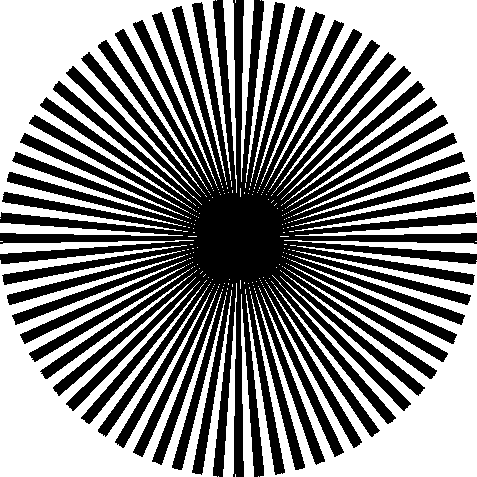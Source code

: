 //
// u-pentagram - simple
// by fde-capu
// Simple streight version.
//

size(28.0cm);
unitsize(10.0cm);

real radsize		=	1.00;
real bendprop		=	0.42;
real twistafterbend	=	0.5;
real pentagrams		=	24 * 3;
//real linedistance	=	20;						// in degrees, or
real linedistance	=	360 / pentagrams / 1;	// default value

linedistance = linedistance + twistafterbend;
for(real i = 0; i < 360; i = i + (360 / pentagrams))
{
	for(int j = -2; j <= 2; j = j + 1)
	{
		// sl1 and sl2 are the mandala lines for the full version.
		pair sl3 = (sin(radians(i + (linedistance * j))) * radsize * bendprop,			cos(radians(i + (linedistance * j))) * radsize * bendprop);
		draw((0, 0)..sl3);
		// more code on the full version.
	}
}
